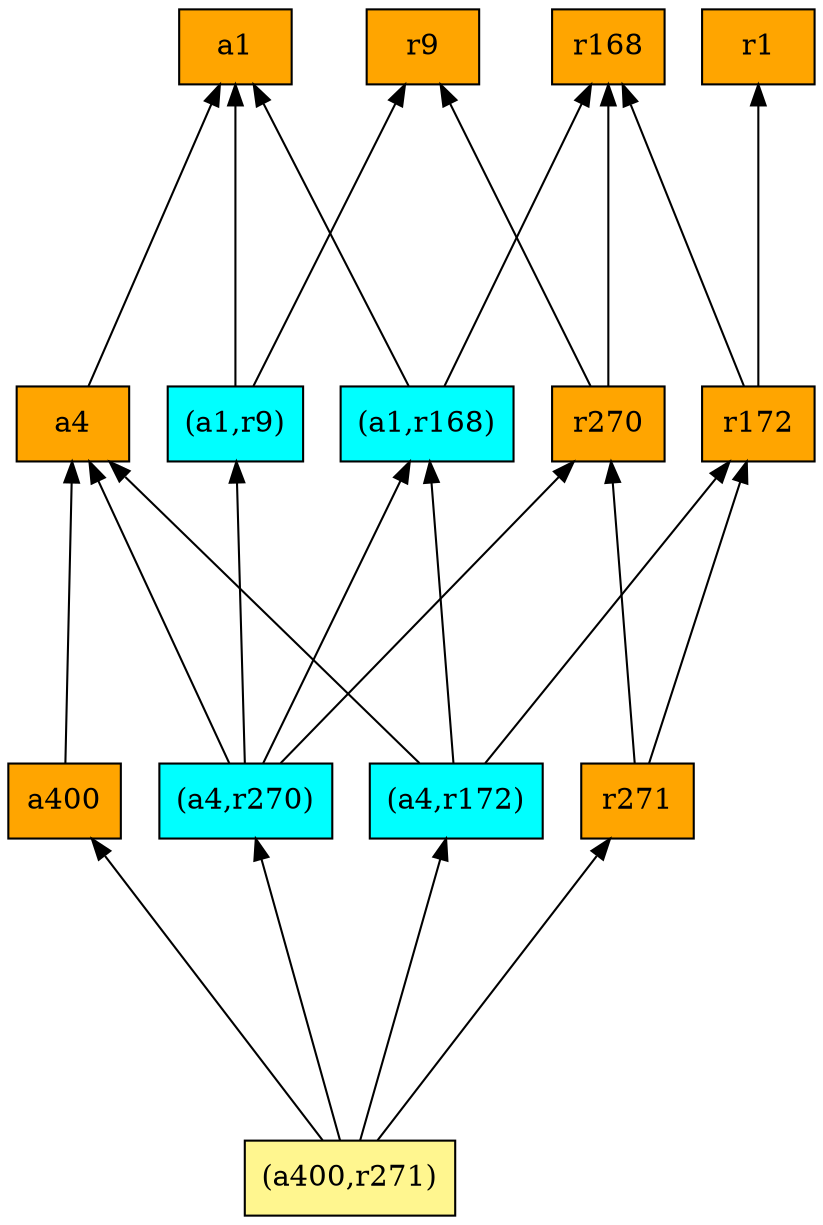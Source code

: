 digraph G {
rankdir=BT;ranksep="2.0";
"(a1,r9)" [shape=record,fillcolor=cyan,style=filled,label="{(a1,r9)}"];
"a1" [shape=record,fillcolor=orange,style=filled,label="{a1}"];
"r270" [shape=record,fillcolor=orange,style=filled,label="{r270}"];
"r271" [shape=record,fillcolor=orange,style=filled,label="{r271}"];
"r172" [shape=record,fillcolor=orange,style=filled,label="{r172}"];
"a4" [shape=record,fillcolor=orange,style=filled,label="{a4}"];
"(a1,r168)" [shape=record,fillcolor=cyan,style=filled,label="{(a1,r168)}"];
"(a4,r172)" [shape=record,fillcolor=cyan,style=filled,label="{(a4,r172)}"];
"r168" [shape=record,fillcolor=orange,style=filled,label="{r168}"];
"(a400,r271)" [shape=record,fillcolor=khaki1,style=filled,label="{(a400,r271)}"];
"r1" [shape=record,fillcolor=orange,style=filled,label="{r1}"];
"r9" [shape=record,fillcolor=orange,style=filled,label="{r9}"];
"(a4,r270)" [shape=record,fillcolor=cyan,style=filled,label="{(a4,r270)}"];
"a400" [shape=record,fillcolor=orange,style=filled,label="{a400}"];
"(a1,r9)" -> "r9"
"(a1,r9)" -> "a1"
"r270" -> "r9"
"r270" -> "r168"
"r271" -> "r270"
"r271" -> "r172"
"r172" -> "r1"
"r172" -> "r168"
"a4" -> "a1"
"(a1,r168)" -> "a1"
"(a1,r168)" -> "r168"
"(a4,r172)" -> "a4"
"(a4,r172)" -> "(a1,r168)"
"(a4,r172)" -> "r172"
"(a400,r271)" -> "r271"
"(a400,r271)" -> "(a4,r172)"
"(a400,r271)" -> "(a4,r270)"
"(a400,r271)" -> "a400"
"(a4,r270)" -> "(a1,r9)"
"(a4,r270)" -> "r270"
"(a4,r270)" -> "a4"
"(a4,r270)" -> "(a1,r168)"
"a400" -> "a4"
}